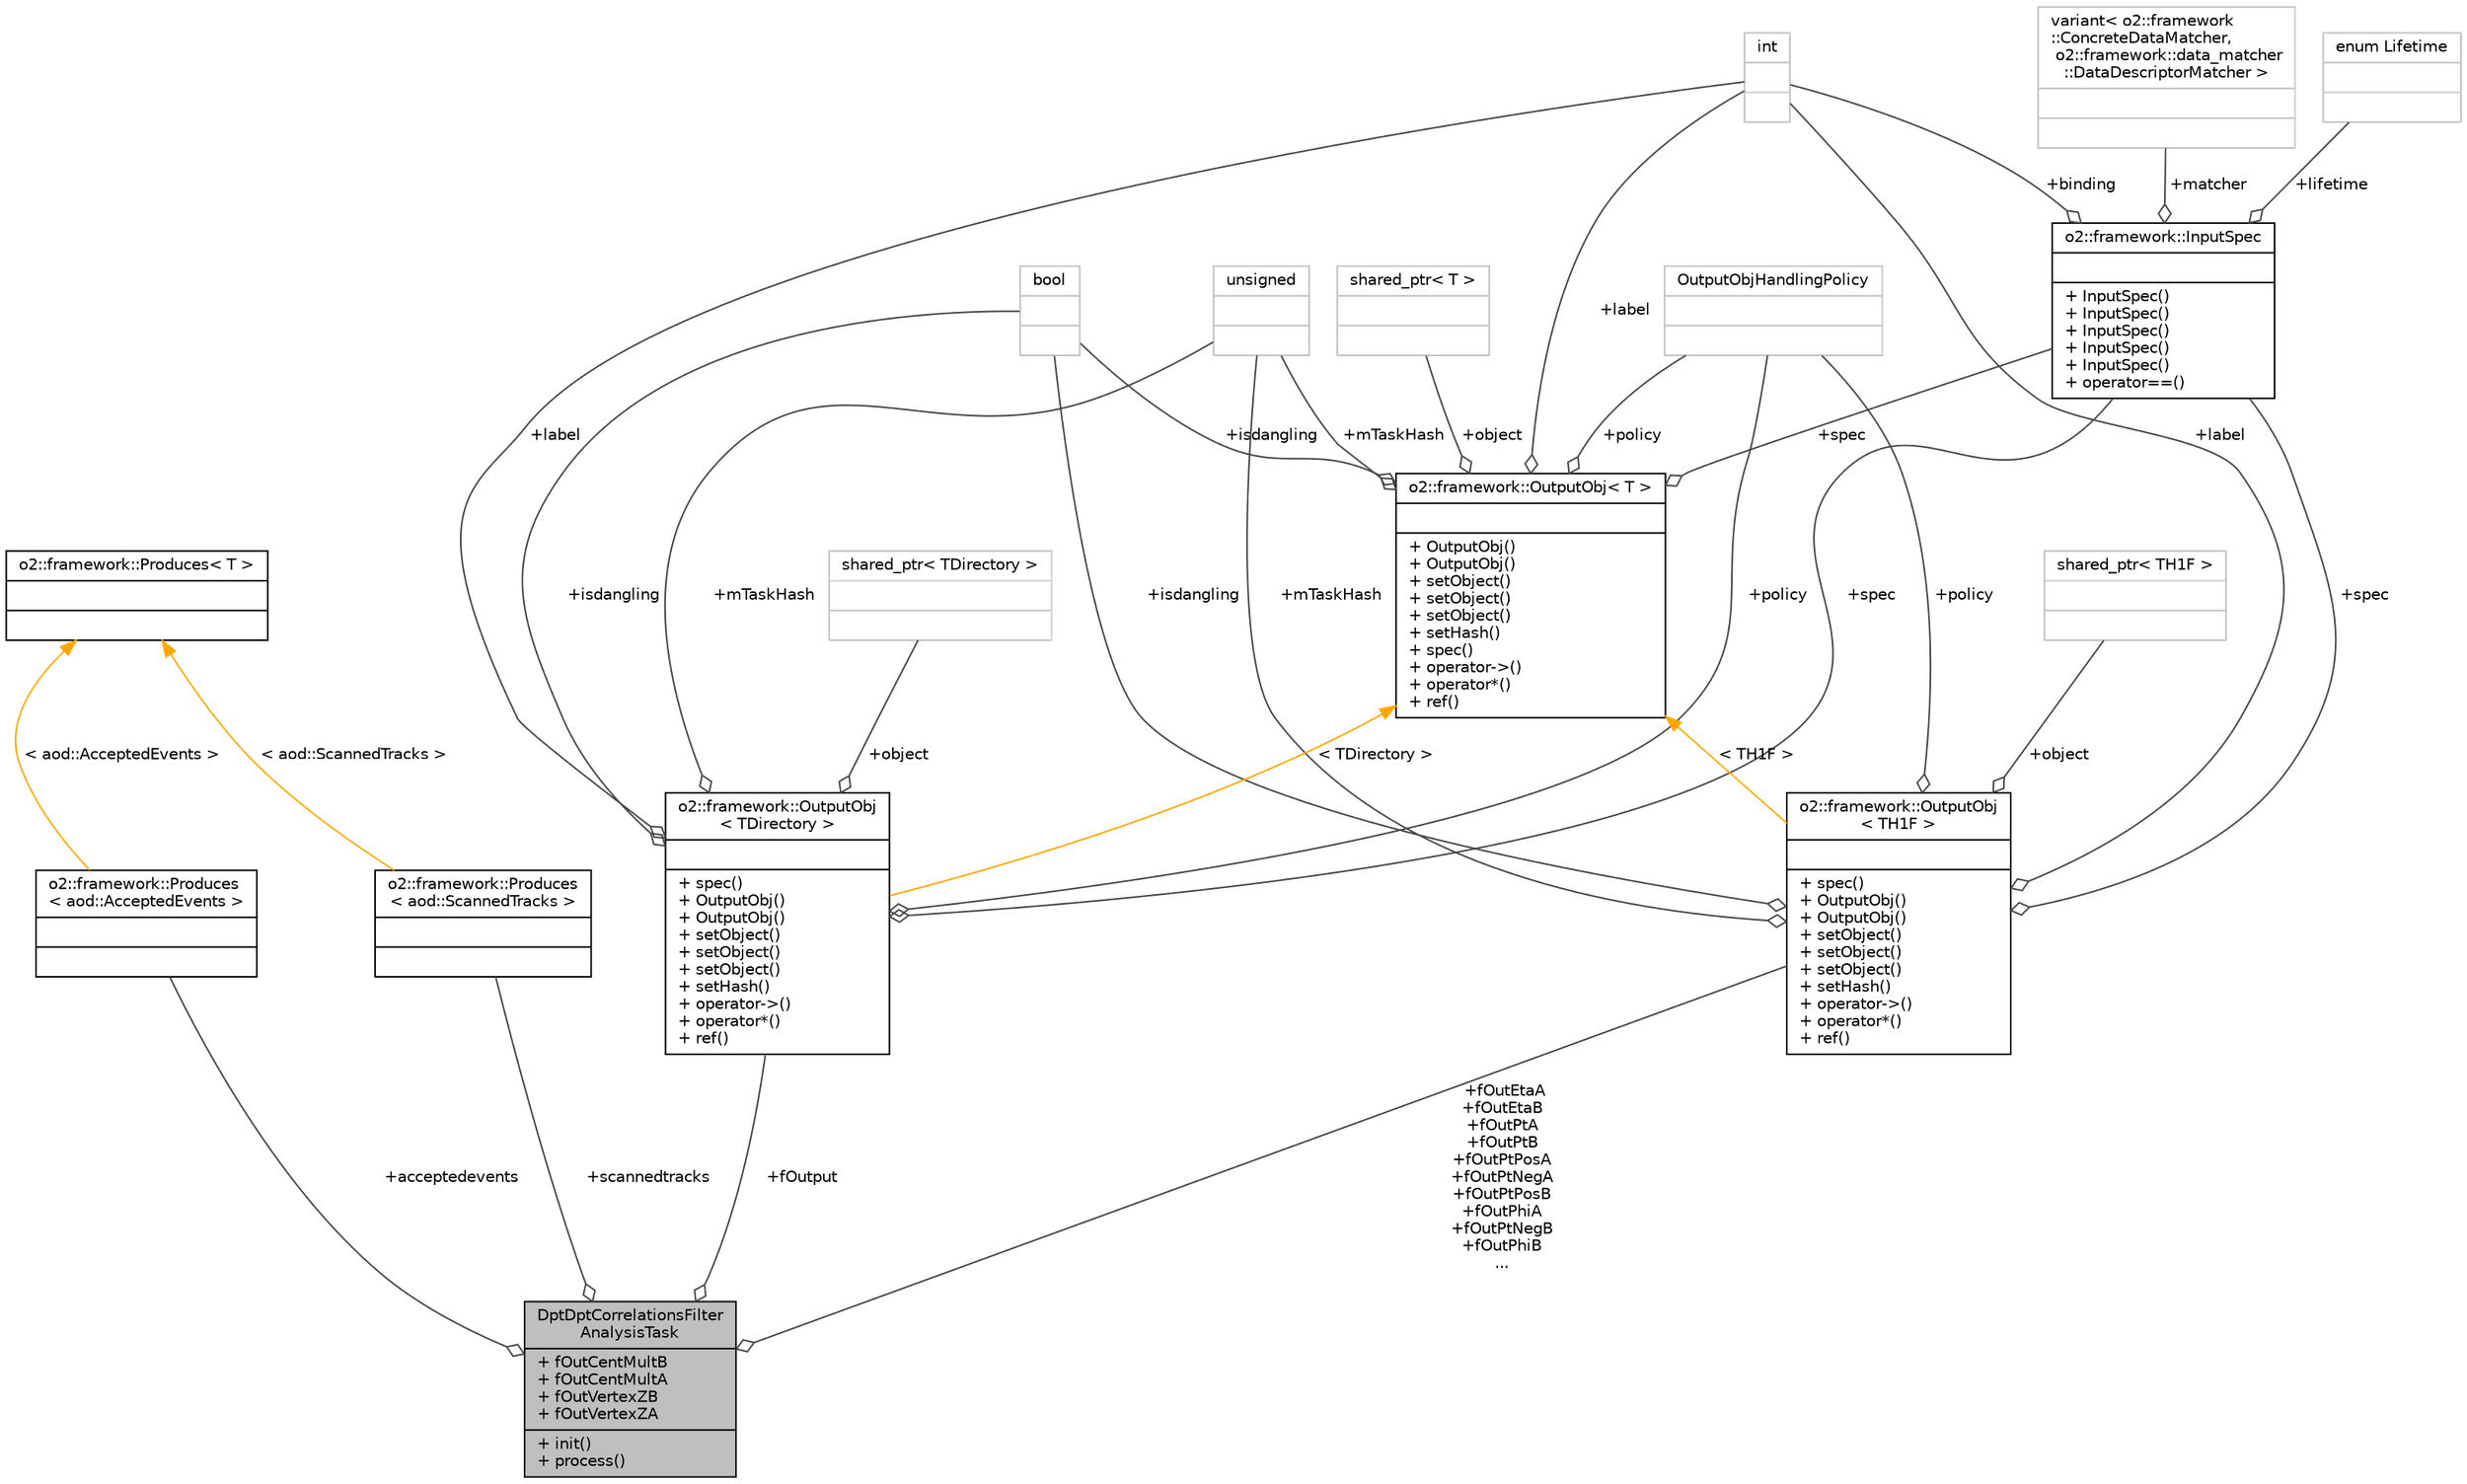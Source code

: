 digraph "DptDptCorrelationsFilterAnalysisTask"
{
 // INTERACTIVE_SVG=YES
  bgcolor="transparent";
  edge [fontname="Helvetica",fontsize="10",labelfontname="Helvetica",labelfontsize="10"];
  node [fontname="Helvetica",fontsize="10",shape=record];
  Node1 [label="{DptDptCorrelationsFilter\lAnalysisTask\n|+ fOutCentMultB\l+ fOutCentMultA\l+ fOutVertexZB\l+ fOutVertexZA\l|+ init()\l+ process()\l}",height=0.2,width=0.4,color="black", fillcolor="grey75", style="filled", fontcolor="black"];
  Node2 -> Node1 [color="grey25",fontsize="10",style="solid",label=" +acceptedevents" ,arrowhead="odiamond",fontname="Helvetica"];
  Node2 [label="{o2::framework::Produces\l\< aod::AcceptedEvents \>\n||}",height=0.2,width=0.4,color="black",URL="$d6/d86/structo2_1_1framework_1_1Produces.html"];
  Node3 -> Node2 [dir="back",color="orange",fontsize="10",style="solid",label=" \< aod::AcceptedEvents \>" ,fontname="Helvetica"];
  Node3 [label="{o2::framework::Produces\< T \>\n||}",height=0.2,width=0.4,color="black",URL="$d6/d86/structo2_1_1framework_1_1Produces.html"];
  Node4 -> Node1 [color="grey25",fontsize="10",style="solid",label=" +scannedtracks" ,arrowhead="odiamond",fontname="Helvetica"];
  Node4 [label="{o2::framework::Produces\l\< aod::ScannedTracks \>\n||}",height=0.2,width=0.4,color="black",URL="$d6/d86/structo2_1_1framework_1_1Produces.html"];
  Node3 -> Node4 [dir="back",color="orange",fontsize="10",style="solid",label=" \< aod::ScannedTracks \>" ,fontname="Helvetica"];
  Node5 -> Node1 [color="grey25",fontsize="10",style="solid",label=" +fOutput" ,arrowhead="odiamond",fontname="Helvetica"];
  Node5 [label="{o2::framework::OutputObj\l\< TDirectory \>\n||+ spec()\l+ OutputObj()\l+ OutputObj()\l+ setObject()\l+ setObject()\l+ setObject()\l+ setHash()\l+ operator-\>()\l+ operator*()\l+ ref()\l}",height=0.2,width=0.4,color="black",URL="$d4/d79/structo2_1_1framework_1_1OutputObj.html"];
  Node6 -> Node5 [color="grey25",fontsize="10",style="solid",label=" +policy" ,arrowhead="odiamond",fontname="Helvetica"];
  Node6 [label="{OutputObjHandlingPolicy\n||}",height=0.2,width=0.4,color="grey75"];
  Node7 -> Node5 [color="grey25",fontsize="10",style="solid",label=" +label" ,arrowhead="odiamond",fontname="Helvetica"];
  Node7 [label="{int\n||}",height=0.2,width=0.4,color="grey75"];
  Node8 -> Node5 [color="grey25",fontsize="10",style="solid",label=" +isdangling" ,arrowhead="odiamond",fontname="Helvetica"];
  Node8 [label="{bool\n||}",height=0.2,width=0.4,color="grey75"];
  Node9 -> Node5 [color="grey25",fontsize="10",style="solid",label=" +object" ,arrowhead="odiamond",fontname="Helvetica"];
  Node9 [label="{shared_ptr\< TDirectory \>\n||}",height=0.2,width=0.4,color="grey75"];
  Node10 -> Node5 [color="grey25",fontsize="10",style="solid",label=" +spec" ,arrowhead="odiamond",fontname="Helvetica"];
  Node10 [label="{o2::framework::InputSpec\n||+ InputSpec()\l+ InputSpec()\l+ InputSpec()\l+ InputSpec()\l+ InputSpec()\l+ operator==()\l}",height=0.2,width=0.4,color="black",URL="$da/d96/structo2_1_1framework_1_1InputSpec.html"];
  Node11 -> Node10 [color="grey25",fontsize="10",style="solid",label=" +lifetime" ,arrowhead="odiamond",fontname="Helvetica"];
  Node11 [label="{enum Lifetime\n||}",height=0.2,width=0.4,color="grey75"];
  Node12 -> Node10 [color="grey25",fontsize="10",style="solid",label=" +matcher" ,arrowhead="odiamond",fontname="Helvetica"];
  Node12 [label="{variant\< o2::framework\l::ConcreteDataMatcher,\l o2::framework::data_matcher\l::DataDescriptorMatcher \>\n||}",height=0.2,width=0.4,color="grey75"];
  Node7 -> Node10 [color="grey25",fontsize="10",style="solid",label=" +binding" ,arrowhead="odiamond",fontname="Helvetica"];
  Node13 -> Node5 [color="grey25",fontsize="10",style="solid",label=" +mTaskHash" ,arrowhead="odiamond",fontname="Helvetica"];
  Node13 [label="{unsigned\n||}",height=0.2,width=0.4,color="grey75"];
  Node14 -> Node5 [dir="back",color="orange",fontsize="10",style="solid",label=" \< TDirectory \>" ,fontname="Helvetica"];
  Node14 [label="{o2::framework::OutputObj\< T \>\n||+ OutputObj()\l+ OutputObj()\l+ setObject()\l+ setObject()\l+ setObject()\l+ setHash()\l+ spec()\l+ operator-\>()\l+ operator*()\l+ ref()\l}",height=0.2,width=0.4,color="black",URL="$d4/d79/structo2_1_1framework_1_1OutputObj.html"];
  Node6 -> Node14 [color="grey25",fontsize="10",style="solid",label=" +policy" ,arrowhead="odiamond",fontname="Helvetica"];
  Node7 -> Node14 [color="grey25",fontsize="10",style="solid",label=" +label" ,arrowhead="odiamond",fontname="Helvetica"];
  Node15 -> Node14 [color="grey25",fontsize="10",style="solid",label=" +object" ,arrowhead="odiamond",fontname="Helvetica"];
  Node15 [label="{shared_ptr\< T \>\n||}",height=0.2,width=0.4,color="grey75"];
  Node8 -> Node14 [color="grey25",fontsize="10",style="solid",label=" +isdangling" ,arrowhead="odiamond",fontname="Helvetica"];
  Node10 -> Node14 [color="grey25",fontsize="10",style="solid",label=" +spec" ,arrowhead="odiamond",fontname="Helvetica"];
  Node13 -> Node14 [color="grey25",fontsize="10",style="solid",label=" +mTaskHash" ,arrowhead="odiamond",fontname="Helvetica"];
  Node16 -> Node1 [color="grey25",fontsize="10",style="solid",label=" +fOutEtaA\n+fOutEtaB\n+fOutPtA\n+fOutPtB\n+fOutPtPosA\n+fOutPtNegA\n+fOutPtPosB\n+fOutPhiA\n+fOutPtNegB\n+fOutPhiB\n..." ,arrowhead="odiamond",fontname="Helvetica"];
  Node16 [label="{o2::framework::OutputObj\l\< TH1F \>\n||+ spec()\l+ OutputObj()\l+ OutputObj()\l+ setObject()\l+ setObject()\l+ setObject()\l+ setHash()\l+ operator-\>()\l+ operator*()\l+ ref()\l}",height=0.2,width=0.4,color="black",URL="$d4/d79/structo2_1_1framework_1_1OutputObj.html"];
  Node6 -> Node16 [color="grey25",fontsize="10",style="solid",label=" +policy" ,arrowhead="odiamond",fontname="Helvetica"];
  Node7 -> Node16 [color="grey25",fontsize="10",style="solid",label=" +label" ,arrowhead="odiamond",fontname="Helvetica"];
  Node8 -> Node16 [color="grey25",fontsize="10",style="solid",label=" +isdangling" ,arrowhead="odiamond",fontname="Helvetica"];
  Node10 -> Node16 [color="grey25",fontsize="10",style="solid",label=" +spec" ,arrowhead="odiamond",fontname="Helvetica"];
  Node13 -> Node16 [color="grey25",fontsize="10",style="solid",label=" +mTaskHash" ,arrowhead="odiamond",fontname="Helvetica"];
  Node17 -> Node16 [color="grey25",fontsize="10",style="solid",label=" +object" ,arrowhead="odiamond",fontname="Helvetica"];
  Node17 [label="{shared_ptr\< TH1F \>\n||}",height=0.2,width=0.4,color="grey75"];
  Node14 -> Node16 [dir="back",color="orange",fontsize="10",style="solid",label=" \< TH1F \>" ,fontname="Helvetica"];
}
